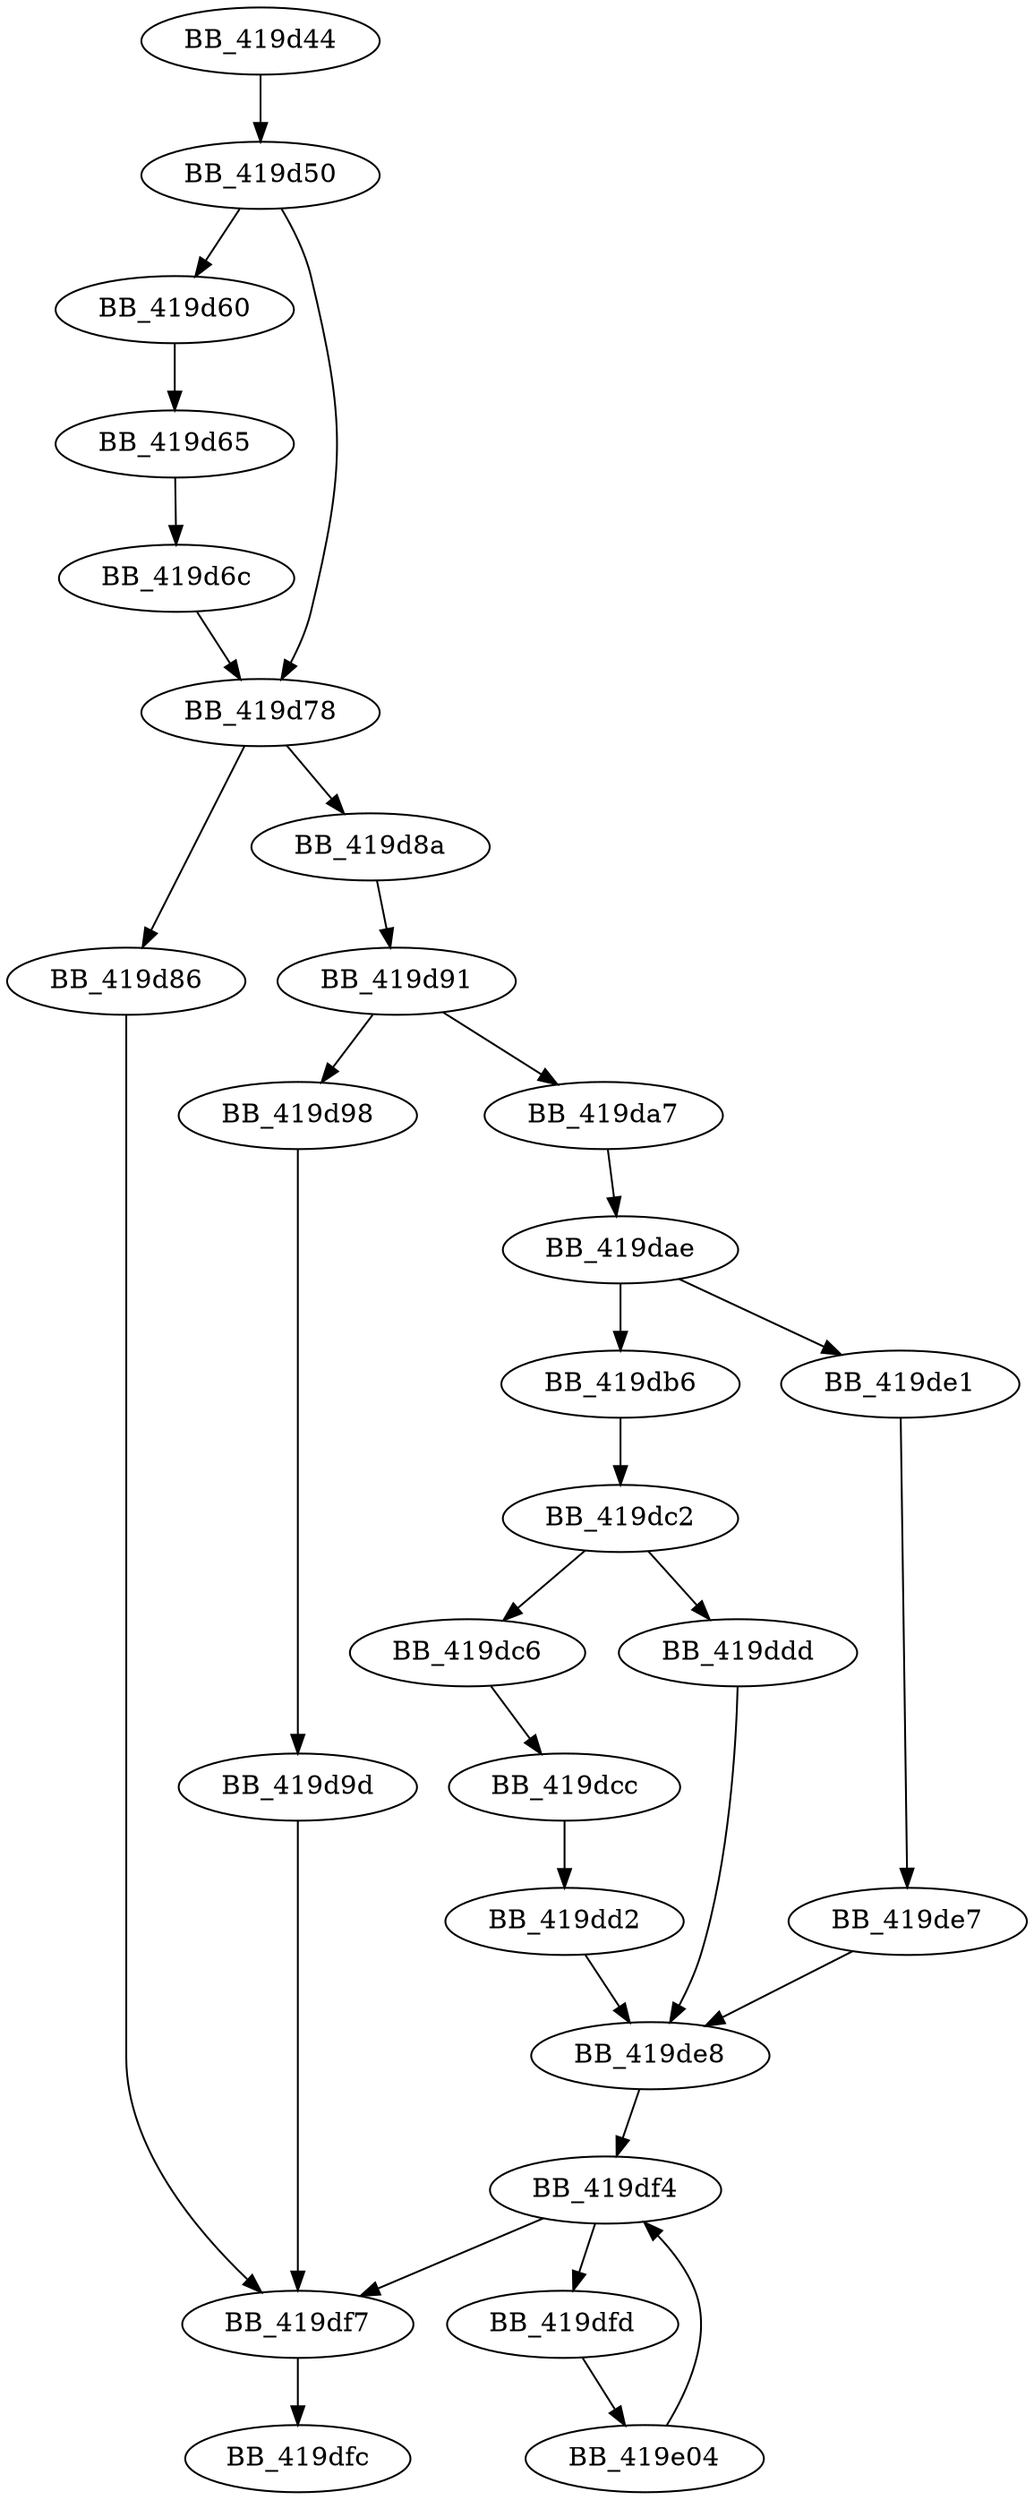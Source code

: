 DiGraph __mtinitlocknum{
BB_419d44->BB_419d50
BB_419d50->BB_419d60
BB_419d50->BB_419d78
BB_419d60->BB_419d65
BB_419d65->BB_419d6c
BB_419d6c->BB_419d78
BB_419d78->BB_419d86
BB_419d78->BB_419d8a
BB_419d86->BB_419df7
BB_419d8a->BB_419d91
BB_419d91->BB_419d98
BB_419d91->BB_419da7
BB_419d98->BB_419d9d
BB_419d9d->BB_419df7
BB_419da7->BB_419dae
BB_419dae->BB_419db6
BB_419dae->BB_419de1
BB_419db6->BB_419dc2
BB_419dc2->BB_419dc6
BB_419dc2->BB_419ddd
BB_419dc6->BB_419dcc
BB_419dcc->BB_419dd2
BB_419dd2->BB_419de8
BB_419ddd->BB_419de8
BB_419de1->BB_419de7
BB_419de7->BB_419de8
BB_419de8->BB_419df4
BB_419df4->BB_419df7
BB_419df4->BB_419dfd
BB_419df7->BB_419dfc
BB_419dfd->BB_419e04
BB_419e04->BB_419df4
}
